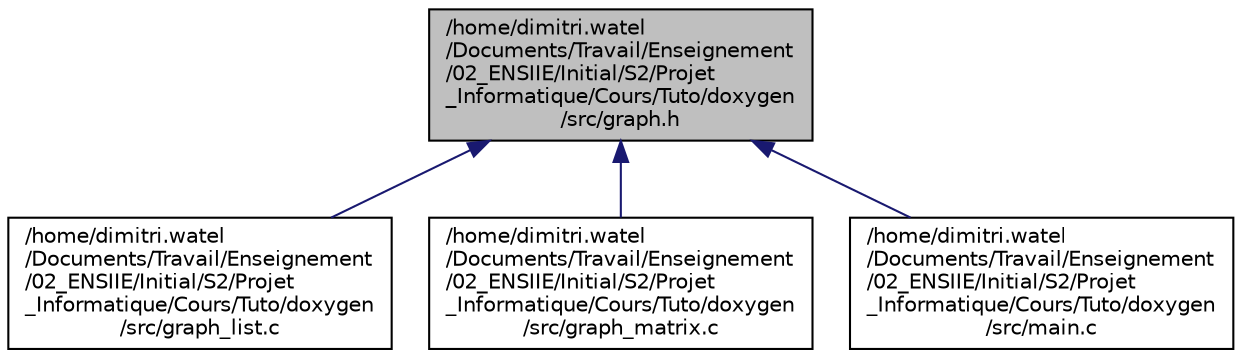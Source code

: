 digraph "/home/dimitri.watel/Documents/Travail/Enseignement/02_ENSIIE/Initial/S2/Projet_Informatique/Cours/Tuto/doxygen/src/graph.h"
{
  edge [fontname="Helvetica",fontsize="10",labelfontname="Helvetica",labelfontsize="10"];
  node [fontname="Helvetica",fontsize="10",shape=record];
  Node1 [label="/home/dimitri.watel\l/Documents/Travail/Enseignement\l/02_ENSIIE/Initial/S2/Projet\l_Informatique/Cours/Tuto/doxygen\l/src/graph.h",height=0.2,width=0.4,color="black", fillcolor="grey75", style="filled", fontcolor="black"];
  Node1 -> Node2 [dir="back",color="midnightblue",fontsize="10",style="solid",fontname="Helvetica"];
  Node2 [label="/home/dimitri.watel\l/Documents/Travail/Enseignement\l/02_ENSIIE/Initial/S2/Projet\l_Informatique/Cours/Tuto/doxygen\l/src/graph_list.c",height=0.2,width=0.4,color="black", fillcolor="white", style="filled",URL="$graph__list_8c.html"];
  Node1 -> Node3 [dir="back",color="midnightblue",fontsize="10",style="solid",fontname="Helvetica"];
  Node3 [label="/home/dimitri.watel\l/Documents/Travail/Enseignement\l/02_ENSIIE/Initial/S2/Projet\l_Informatique/Cours/Tuto/doxygen\l/src/graph_matrix.c",height=0.2,width=0.4,color="black", fillcolor="white", style="filled",URL="$graph__matrix_8c.html"];
  Node1 -> Node4 [dir="back",color="midnightblue",fontsize="10",style="solid",fontname="Helvetica"];
  Node4 [label="/home/dimitri.watel\l/Documents/Travail/Enseignement\l/02_ENSIIE/Initial/S2/Projet\l_Informatique/Cours/Tuto/doxygen\l/src/main.c",height=0.2,width=0.4,color="black", fillcolor="white", style="filled",URL="$main_8c.html"];
}
